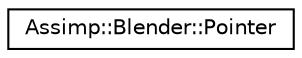 digraph "Graphical Class Hierarchy"
{
  edge [fontname="Helvetica",fontsize="10",labelfontname="Helvetica",labelfontsize="10"];
  node [fontname="Helvetica",fontsize="10",shape=record];
  rankdir="LR";
  Node1 [label="Assimp::Blender::Pointer",height=0.2,width=0.4,color="black", fillcolor="white", style="filled",URL="$struct_assimp_1_1_blender_1_1_pointer.html"];
}
